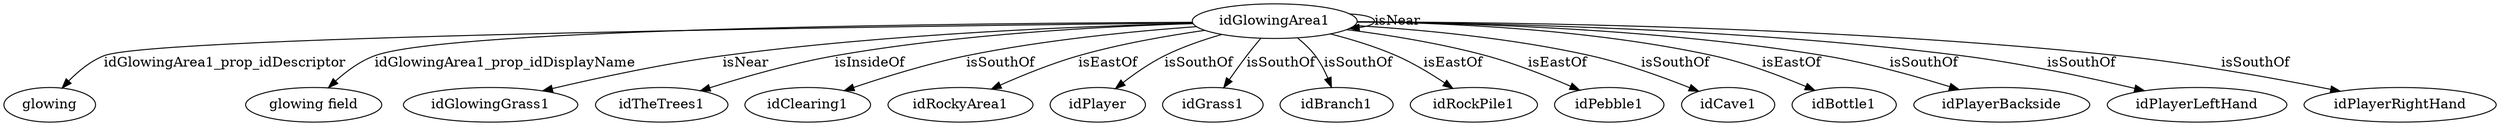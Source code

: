 digraph  {
idGlowingArea1;
glowing;
"glowing field";
idGlowingGrass1;
idTheTrees1;
idClearing1;
idRockyArea1;
idPlayer;
idGrass1;
idBranch1;
idRockPile1;
idPebble1;
idCave1;
idBottle1;
idPlayerBackside;
idPlayerLeftHand;
idPlayerRightHand;
idGlowingArea1 -> glowing  [label=idGlowingArea1_prop_idDescriptor];
idGlowingArea1 -> "glowing field"  [label=idGlowingArea1_prop_idDisplayName];
idGlowingArea1 -> idGlowingGrass1  [label=isNear];
idGlowingArea1 -> idTheTrees1  [label=isInsideOf];
idGlowingArea1 -> idClearing1  [label=isSouthOf];
idGlowingArea1 -> idRockyArea1  [label=isEastOf];
idGlowingArea1 -> idGlowingArea1  [label=isNear];
idGlowingArea1 -> idPlayer  [label=isSouthOf];
idGlowingArea1 -> idGrass1  [label=isSouthOf];
idGlowingArea1 -> idBranch1  [label=isSouthOf];
idGlowingArea1 -> idRockPile1  [label=isEastOf];
idGlowingArea1 -> idPebble1  [label=isEastOf];
idGlowingArea1 -> idCave1  [label=isSouthOf];
idGlowingArea1 -> idBottle1  [label=isEastOf];
idGlowingArea1 -> idPlayerBackside  [label=isSouthOf];
idGlowingArea1 -> idPlayerLeftHand  [label=isSouthOf];
idGlowingArea1 -> idPlayerRightHand  [label=isSouthOf];
}
